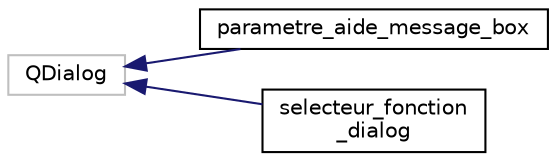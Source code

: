 digraph "Graphe hiérarchique des classes"
{
  edge [fontname="Helvetica",fontsize="10",labelfontname="Helvetica",labelfontsize="10"];
  node [fontname="Helvetica",fontsize="10",shape=record];
  rankdir="LR";
  Node85 [label="QDialog",height=0.2,width=0.4,color="grey75", fillcolor="white", style="filled"];
  Node85 -> Node0 [dir="back",color="midnightblue",fontsize="10",style="solid",fontname="Helvetica"];
  Node0 [label="parametre_aide_message_box",height=0.2,width=0.4,color="black", fillcolor="white", style="filled",URL="$classparametre__aide__message__box.html",tooltip="Classe décrivant une fenêtre affichant l&#39;éaide d&#39;un paramètre. "];
  Node85 -> Node87 [dir="back",color="midnightblue",fontsize="10",style="solid",fontname="Helvetica"];
  Node87 [label="selecteur_fonction\l_dialog",height=0.2,width=0.4,color="black", fillcolor="white", style="filled",URL="$classselecteur__fonction__dialog.html",tooltip="Classe décrivant une fenêtre de dialog permettant de sélectionner une fonction, puis de l&#39;instancier..."];
}
